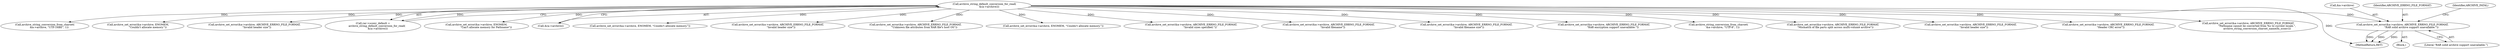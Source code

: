digraph "0_libarchive_bfcfe6f04ed20db2504db8a254d1f40a1d84eb28_0@pointer" {
"1000356" [label="(Call,archive_set_error(&a->archive, ARCHIVE_ERRNO_FILE_FORMAT,\n                      \"RAR solid archive support unavailable.\"))"];
"1000173" [label="(Call,archive_string_default_conversion_for_read(\n            &(a->archive)))"];
"1001694" [label="(Call,archive_set_error(&a->archive, ARCHIVE_ERRNO_FILE_FORMAT,\n                      \"Pathname cannot be converted from %s to current locale.\",\n                      archive_string_conversion_charset_name(fn_sconv)))"];
"1001754" [label="(MethodReturn,RET)"];
"1000963" [label="(Call,archive_string_conversion_from_charset(\n           &a->archive, \"UTF-16BE\", 1))"];
"1000676" [label="(Call,archive_set_error(&a->archive, ENOMEM,\n                        \"Couldn't allocate memory.\"))"];
"1000232" [label="(Call,archive_set_error(&a->archive, ARCHIVE_ERRNO_FILE_FORMAT,\n      \"Invalid header size\"))"];
"1000357" [label="(Call,&a->archive)"];
"1000169" [label="(Call,rar->sconv_default =\n          archive_string_default_conversion_for_read(\n            &(a->archive)))"];
"1001685" [label="(Call,archive_set_error(&a->archive, ENOMEM,\n                        \"Can't allocate memory for Pathname\"))"];
"1000356" [label="(Call,archive_set_error(&a->archive, ARCHIVE_ERRNO_FILE_FORMAT,\n                      \"RAR solid archive support unavailable.\"))"];
"1000174" [label="(Call,&(a->archive))"];
"1001144" [label="(Call,archive_set_error(&a->archive, ENOMEM, \"Couldn't allocate memory.\"))"];
"1000355" [label="(Block,)"];
"1001398" [label="(Call,archive_set_error(&a->archive, ARCHIVE_ERRNO_FILE_FORMAT,\n        \"Invalid header size\"))"];
"1001508" [label="(Call,archive_set_error(&a->archive, ARCHIVE_ERRNO_FILE_FORMAT,\n                      \"Unknown file attributes from RAR file's host OS\"))"];
"1001303" [label="(Call,archive_set_error(&a->archive, ENOMEM, \"Couldn't allocate memory.\"))"];
"1000560" [label="(Call,archive_set_error(&a->archive, ARCHIVE_ERRNO_FILE_FORMAT,\n                      \"Invalid sizes specified.\"))"];
"1000932" [label="(Call,archive_set_error(&a->archive, ARCHIVE_ERRNO_FILE_FORMAT,\n          \"Invalid filename\"))"];
"1000635" [label="(Call,archive_set_error(&a->archive, ARCHIVE_ERRNO_FILE_FORMAT,\n      \"Invalid filename size\"))"];
"1000471" [label="(Call,archive_set_error(&a->archive, ARCHIVE_ERRNO_FILE_FORMAT,\n                      \"RAR encryption support unavailable.\"))"];
"1000362" [label="(Literal,\"RAR solid archive support unavailable.\")"];
"1001023" [label="(Call,archive_string_conversion_from_charset(\n           &a->archive, \"UTF-8\", 1))"];
"1001247" [label="(Call,archive_set_error(&a->archive, ARCHIVE_ERRNO_FILE_FORMAT,\n      \"Mismatch of file parts split across multi-volume archive\"))"];
"1000361" [label="(Identifier,ARCHIVE_ERRNO_FILE_FORMAT)"];
"1000173" [label="(Call,archive_string_default_conversion_for_read(\n            &(a->archive)))"];
"1001365" [label="(Call,archive_set_error(&a->archive, ARCHIVE_ERRNO_FILE_FORMAT,\n        \"Invalid header size\"))"];
"1000400" [label="(Call,archive_set_error(&a->archive, ARCHIVE_ERRNO_FILE_FORMAT,\n      \"Header CRC error\"))"];
"1000364" [label="(Identifier,ARCHIVE_FATAL)"];
"1000356" -> "1000355"  [label="AST: "];
"1000356" -> "1000362"  [label="CFG: "];
"1000357" -> "1000356"  [label="AST: "];
"1000361" -> "1000356"  [label="AST: "];
"1000362" -> "1000356"  [label="AST: "];
"1000364" -> "1000356"  [label="CFG: "];
"1000356" -> "1001754"  [label="DDG: "];
"1000356" -> "1001754"  [label="DDG: "];
"1000356" -> "1001754"  [label="DDG: "];
"1000173" -> "1000356"  [label="DDG: "];
"1000173" -> "1000169"  [label="AST: "];
"1000173" -> "1000174"  [label="CFG: "];
"1000174" -> "1000173"  [label="AST: "];
"1000169" -> "1000173"  [label="CFG: "];
"1000173" -> "1001754"  [label="DDG: "];
"1000173" -> "1000169"  [label="DDG: "];
"1000173" -> "1000232"  [label="DDG: "];
"1000173" -> "1000400"  [label="DDG: "];
"1000173" -> "1000471"  [label="DDG: "];
"1000173" -> "1000560"  [label="DDG: "];
"1000173" -> "1000635"  [label="DDG: "];
"1000173" -> "1000676"  [label="DDG: "];
"1000173" -> "1000932"  [label="DDG: "];
"1000173" -> "1000963"  [label="DDG: "];
"1000173" -> "1001023"  [label="DDG: "];
"1000173" -> "1001144"  [label="DDG: "];
"1000173" -> "1001247"  [label="DDG: "];
"1000173" -> "1001303"  [label="DDG: "];
"1000173" -> "1001365"  [label="DDG: "];
"1000173" -> "1001398"  [label="DDG: "];
"1000173" -> "1001508"  [label="DDG: "];
"1000173" -> "1001685"  [label="DDG: "];
"1000173" -> "1001694"  [label="DDG: "];
}
